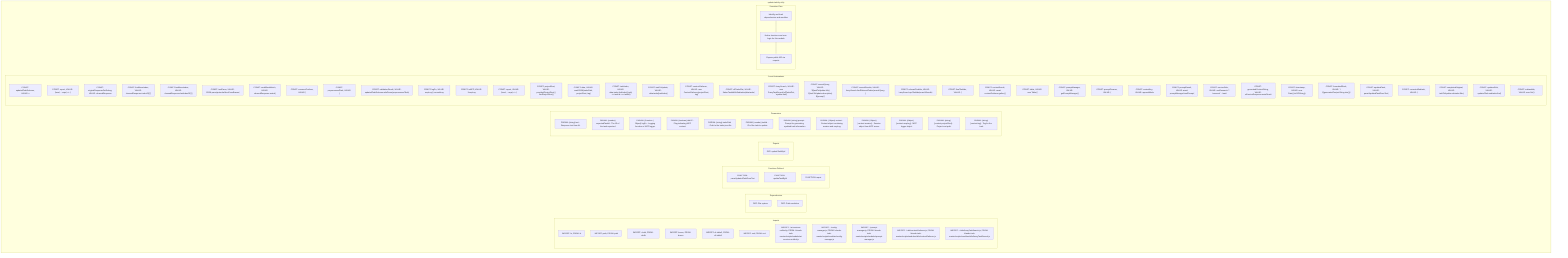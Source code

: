 flowchart TB
    subgraph Imports["Imports"]
        I1["IMPORT: fs, FROM: fs"]
        I2["IMPORT: path, FROM: path"]
        I3["IMPORT: chalk, FROM: chalk"]
        I4["IMPORT: boxen, FROM: boxen"]
        I5["IMPORT: cli-table3, FROM: cli-table3"]
        I6["IMPORT: zod, FROM: zod"]
        I7["IMPORT: ../ai-services-unified.js, FROM: /claude-task-master/scripts/modules/ai-services-unified.js"]
        I8["IMPORT: ../config-manager.js, FROM: /claude-task-master/scripts/modules/config-manager.js"]
        I9["IMPORT: ../prompt-manager.js, FROM: /claude-task-master/scripts/modules/prompt-manager.js"]
        I10["IMPORT: ../utils/contextGatherer.js, FROM: /claude-task-master/scripts/modules/utils/contextGatherer.js"]
        I11["IMPORT: ../utils/fuzzyTaskSearch.js, FROM: /claude-task-master/scripts/modules/utils/fuzzyTaskSearch.js"]
    end
    subgraph Dependencies["Dependencies"]
        D1["DEP: File system"]
        D2["DEP: Path resolution"]
    end
    subgraph FunctionsDefined["Functions Defined"]
        FU1["FUNCTION: parseUpdatedTaskFromText"]
        FU2["FUNCTION: updateTaskById"]
        FU3["FUNCTION: report"]
    end
    subgraph Exports["Exports"]
        E1["EXP: updateTaskById"]
    end
    subgraph Parameters["Parameters"]
        P1["PARAM: {string} text - Response text from AI."]
        P2["PARAM: {number} expectedTaskId - The ID of the task expected."]
        P3["PARAM: {Function | Object} logFn - Logging function or MCP logger."]
        P4["PARAM: {boolean} isMCP - Flag indicating MCP context."]
        P5["PARAM: {string} tasksPath - Path to the tasks.json file"]
        P6["PARAM: {number} taskId - ID of the task to update"]
        P7["PARAM: {string} prompt - Prompt for generating updated task information"]
        P8["PARAM: {Object} context - Context object containing session and mcpLog."]
        P9["PARAM: {Object} [context.session] - Session object from MCP server."]
        P10["PARAM: {Object} [context.mcpLog] - MCP logger object."]
        P11["PARAM: {string} [context.projectRoot] - Project root path."]
        P12["PARAM: {string} [context.tag] - Tag for the task"]
    end
    subgraph Constants["Const Declarations"]
        C1["CONST: updatedTaskSchema, VALUE: z"]
        C2["CONST: report, VALUE: (level, ...args) => {"]
        C3["CONST: originalResponseForDebug, VALUE: cleanedResponse"]
        C4["CONST: firstBraceIndex, VALUE: cleanedResponse.indexOf('{')"]
        C5["CONST: lastBraceIndex, VALUE: cleanedResponse.lastIndexOf('}')"]
        C6["CONST: testParse, VALUE: JSON.parse(potentialJsonFromBraces)"]
        C7["CONST: codeBlockMatch, VALUE: cleanedResponse.match("]
        C8["CONST: commonPrefixes, VALUE: ["]
        C9["CONST: preprocessedTask, VALUE: {"]
        C10["CONST: validationResult, VALUE: updatedTaskSchema.safeParse(preprocessedTask)"]
        C11["CONST: logFn, VALUE: mcpLog || consoleLog"]
        C12["CONST: isMCP, VALUE: !!mcpLog"]
        C13["CONST: report, VALUE: (level, ...args) => {"]
        C14["CONST: projectRoot, VALUE: providedProjectRoot || findProjectRoot()"]
        C15["CONST: data, VALUE: readJSON(tasksPath, projectRoot, tag)"]
        C16["CONST: taskIndex, VALUE: data.tasks.findIndex((task) => task.id === taskId)"]
        C17["CONST: taskToUpdate, VALUE: data.tasks[taskIndex]"]
        C18["CONST: contextGatherer, VALUE: new ContextGatherer(projectRoot, tag)"]
        C19["CONST: allTasksFlat, VALUE: flattenTasksWithSubtasks(data.tasks)"]
        C20["CONST: fuzzySearch, VALUE: new FuzzyTaskSearch(allTasksFlat, 'update-task')"]
        C21["CONST: searchQuery, VALUE: `${taskToUpdate.title} ${taskToUpdate.description} ${prompt}`"]
        C22["CONST: searchResults, VALUE: fuzzySearch.findRelevantTasks(searchQuery, {"]
        C23["CONST: relevantTaskIds, VALUE: fuzzySearch.getTaskIds(searchResults)"]
        C24["CONST: finalTaskIds, VALUE: ["]
        C25["CONST: contextResult, VALUE: await contextGatherer.gather({"]
        C26["CONST: table, VALUE: new Table({"]
        C27["CONST: promptManager, VALUE: getPromptManager()"]
        C28["CONST: promptParams, VALUE: {"]
        C29["CONST: variantKey, VALUE: appendMode"]
        C30["CONST: promptResult, VALUE: await promptManager.loadPrompt("]
        C31["CONST: serviceRole, VALUE: useResearch ? 'research' : 'main'"]
        C32["CONST: generatedContentString, VALUE: aiServiceResponse.mainResult"]
        C33["CONST: timestamp, VALUE: new Date().toISOString()"]
        C34["CONST: formattedBlock, VALUE: `<info added on ${timestamp}>\\n${generatedContentString.trim()}\\n</info added on ${timestamp}>`"]
        C35["CONST: updatedTask, VALUE: parseUpdatedTaskFromText("]
        C36["CONST: correctedSubtask, VALUE: {"]
        C37["CONST: completedOriginal, VALUE: taskToUpdate.subtasks.filter("]
        C38["CONST: updatedSub, VALUE: updatedTask.subtasks.find("]
        C39["CONST: subtaskIds, VALUE: new Set()"]
    end
    subgraph ExecutionFlow["Execution Flow"]
        FL1["Identify and load dependencies and modules"]
        FL2["Define functions and core logic for this module"]
        FL3["Expose public API via exports"]
    end
    subgraph FileName["update-task-by-id.js"]
        Imports
        Dependencies
        FunctionsDefined
        Exports
        Parameters
        Constants
        ExecutionFlow
    end
    FL1 --> FL2
    FL2 --> FL3